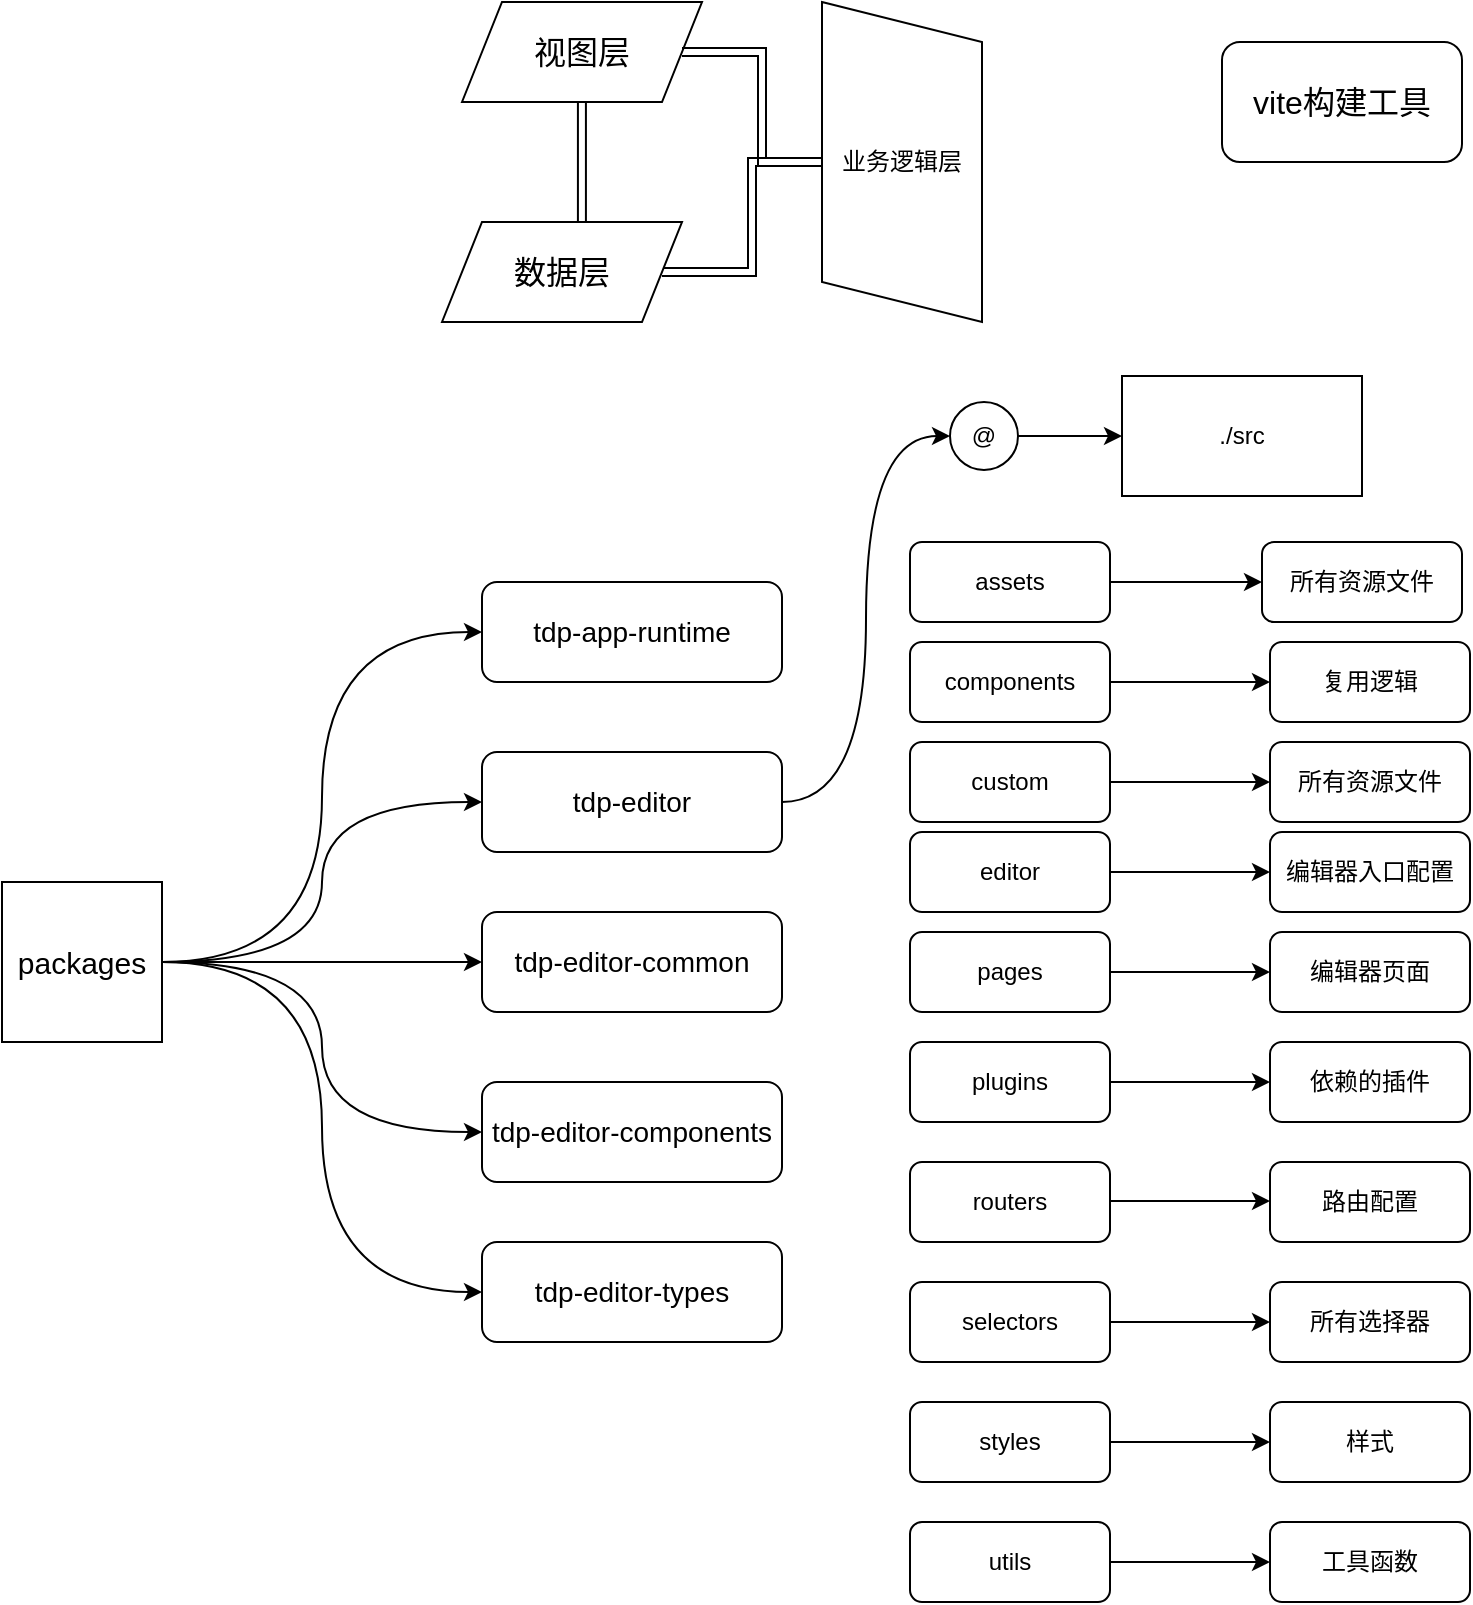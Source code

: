 <mxfile version="21.2.9" type="github">
  <diagram name="第 1 页" id="lFHdc6uZ4ziSXUPOyfG9">
    <mxGraphModel dx="1877" dy="581" grid="1" gridSize="10" guides="1" tooltips="1" connect="1" arrows="1" fold="1" page="1" pageScale="1" pageWidth="827" pageHeight="1169" math="0" shadow="0">
      <root>
        <mxCell id="0" />
        <mxCell id="1" parent="0" />
        <mxCell id="yslJbLVZ40MC1qH9O_Of-6" style="edgeStyle=orthogonalEdgeStyle;rounded=0;orthogonalLoop=1;jettySize=auto;html=1;entryX=0.583;entryY=0.044;entryDx=0;entryDy=0;entryPerimeter=0;shape=link;" parent="1" source="yslJbLVZ40MC1qH9O_Of-1" target="yslJbLVZ40MC1qH9O_Of-2" edge="1">
          <mxGeometry relative="1" as="geometry" />
        </mxCell>
        <mxCell id="yslJbLVZ40MC1qH9O_Of-1" value="&lt;font style=&quot;font-size: 16px;&quot;&gt;视图层&lt;/font&gt;" style="shape=parallelogram;perimeter=parallelogramPerimeter;whiteSpace=wrap;html=1;fixedSize=1;" parent="1" vertex="1">
          <mxGeometry x="170" y="80" width="120" height="50" as="geometry" />
        </mxCell>
        <mxCell id="yslJbLVZ40MC1qH9O_Of-8" style="edgeStyle=orthogonalEdgeStyle;rounded=0;orthogonalLoop=1;jettySize=auto;html=1;exitX=1;exitY=0.5;exitDx=0;exitDy=0;entryX=0.5;entryY=1;entryDx=0;entryDy=0;shape=link;" parent="1" source="yslJbLVZ40MC1qH9O_Of-2" target="yslJbLVZ40MC1qH9O_Of-3" edge="1">
          <mxGeometry relative="1" as="geometry" />
        </mxCell>
        <mxCell id="yslJbLVZ40MC1qH9O_Of-2" value="&lt;font style=&quot;font-size: 16px;&quot;&gt;数据层&lt;/font&gt;" style="shape=parallelogram;perimeter=parallelogramPerimeter;whiteSpace=wrap;html=1;fixedSize=1;" parent="1" vertex="1">
          <mxGeometry x="160" y="190" width="120" height="50" as="geometry" />
        </mxCell>
        <mxCell id="yslJbLVZ40MC1qH9O_Of-7" style="edgeStyle=orthogonalEdgeStyle;rounded=0;orthogonalLoop=1;jettySize=auto;html=1;entryX=1;entryY=0.5;entryDx=0;entryDy=0;shape=link;" parent="1" source="yslJbLVZ40MC1qH9O_Of-3" target="yslJbLVZ40MC1qH9O_Of-1" edge="1">
          <mxGeometry relative="1" as="geometry" />
        </mxCell>
        <mxCell id="yslJbLVZ40MC1qH9O_Of-3" value="业务逻辑层" style="shape=parallelogram;perimeter=parallelogramPerimeter;whiteSpace=wrap;html=1;fixedSize=1;direction=south;rotation=0;" parent="1" vertex="1">
          <mxGeometry x="350" y="80" width="80" height="160" as="geometry" />
        </mxCell>
        <mxCell id="yslJbLVZ40MC1qH9O_Of-16" style="edgeStyle=orthogonalEdgeStyle;rounded=0;orthogonalLoop=1;jettySize=auto;html=1;exitX=1;exitY=0.5;exitDx=0;exitDy=0;entryX=0;entryY=0.5;entryDx=0;entryDy=0;curved=1;" parent="1" source="yslJbLVZ40MC1qH9O_Of-9" target="yslJbLVZ40MC1qH9O_Of-10" edge="1">
          <mxGeometry relative="1" as="geometry" />
        </mxCell>
        <mxCell id="yslJbLVZ40MC1qH9O_Of-17" style="edgeStyle=orthogonalEdgeStyle;rounded=0;orthogonalLoop=1;jettySize=auto;html=1;exitX=1;exitY=0.5;exitDx=0;exitDy=0;entryX=0;entryY=0.5;entryDx=0;entryDy=0;curved=1;" parent="1" source="yslJbLVZ40MC1qH9O_Of-9" target="yslJbLVZ40MC1qH9O_Of-12" edge="1">
          <mxGeometry relative="1" as="geometry" />
        </mxCell>
        <mxCell id="yslJbLVZ40MC1qH9O_Of-18" style="edgeStyle=orthogonalEdgeStyle;rounded=0;orthogonalLoop=1;jettySize=auto;html=1;exitX=1;exitY=0.5;exitDx=0;exitDy=0;entryX=0;entryY=0.5;entryDx=0;entryDy=0;" parent="1" source="yslJbLVZ40MC1qH9O_Of-9" target="yslJbLVZ40MC1qH9O_Of-13" edge="1">
          <mxGeometry relative="1" as="geometry" />
        </mxCell>
        <mxCell id="yslJbLVZ40MC1qH9O_Of-19" style="edgeStyle=orthogonalEdgeStyle;rounded=0;orthogonalLoop=1;jettySize=auto;html=1;exitX=1;exitY=0.5;exitDx=0;exitDy=0;entryX=0;entryY=0.5;entryDx=0;entryDy=0;curved=1;" parent="1" source="yslJbLVZ40MC1qH9O_Of-9" target="yslJbLVZ40MC1qH9O_Of-14" edge="1">
          <mxGeometry relative="1" as="geometry" />
        </mxCell>
        <mxCell id="yslJbLVZ40MC1qH9O_Of-20" style="edgeStyle=orthogonalEdgeStyle;rounded=0;orthogonalLoop=1;jettySize=auto;html=1;exitX=1;exitY=0.5;exitDx=0;exitDy=0;entryX=0;entryY=0.5;entryDx=0;entryDy=0;curved=1;" parent="1" source="yslJbLVZ40MC1qH9O_Of-9" target="yslJbLVZ40MC1qH9O_Of-11" edge="1">
          <mxGeometry relative="1" as="geometry" />
        </mxCell>
        <mxCell id="yslJbLVZ40MC1qH9O_Of-9" value="&lt;font style=&quot;font-size: 15px;&quot;&gt;packages&lt;/font&gt;" style="whiteSpace=wrap;html=1;aspect=fixed;" parent="1" vertex="1">
          <mxGeometry x="-60" y="520" width="80" height="80" as="geometry" />
        </mxCell>
        <mxCell id="yslJbLVZ40MC1qH9O_Of-10" value="&lt;font style=&quot;font-size: 14px;&quot;&gt;tdp-app-runtime&lt;/font&gt;" style="rounded=1;whiteSpace=wrap;html=1;" parent="1" vertex="1">
          <mxGeometry x="180" y="370" width="150" height="50" as="geometry" />
        </mxCell>
        <mxCell id="yslJbLVZ40MC1qH9O_Of-11" value="&lt;font style=&quot;font-size: 14px;&quot;&gt;tdp-editor-types&lt;/font&gt;" style="rounded=1;whiteSpace=wrap;html=1;" parent="1" vertex="1">
          <mxGeometry x="180" y="700" width="150" height="50" as="geometry" />
        </mxCell>
        <mxCell id="ciKXF15jDBhxmE62Npnx-5" style="edgeStyle=orthogonalEdgeStyle;rounded=0;orthogonalLoop=1;jettySize=auto;html=1;exitX=1;exitY=0.5;exitDx=0;exitDy=0;entryX=0;entryY=0.5;entryDx=0;entryDy=0;curved=1;" edge="1" parent="1" source="yslJbLVZ40MC1qH9O_Of-12" target="ciKXF15jDBhxmE62Npnx-1">
          <mxGeometry relative="1" as="geometry" />
        </mxCell>
        <mxCell id="yslJbLVZ40MC1qH9O_Of-12" value="&lt;font style=&quot;font-size: 14px;&quot;&gt;tdp-editor&lt;/font&gt;" style="rounded=1;whiteSpace=wrap;html=1;" parent="1" vertex="1">
          <mxGeometry x="180" y="455" width="150" height="50" as="geometry" />
        </mxCell>
        <mxCell id="yslJbLVZ40MC1qH9O_Of-13" value="&lt;font style=&quot;font-size: 14px;&quot;&gt;tdp-editor-common&lt;/font&gt;" style="rounded=1;whiteSpace=wrap;html=1;" parent="1" vertex="1">
          <mxGeometry x="180" y="535" width="150" height="50" as="geometry" />
        </mxCell>
        <mxCell id="yslJbLVZ40MC1qH9O_Of-14" value="&lt;font style=&quot;font-size: 14px;&quot;&gt;tdp-editor-components&lt;/font&gt;" style="rounded=1;whiteSpace=wrap;html=1;" parent="1" vertex="1">
          <mxGeometry x="180" y="620" width="150" height="50" as="geometry" />
        </mxCell>
        <mxCell id="ciKXF15jDBhxmE62Npnx-3" value="" style="edgeStyle=orthogonalEdgeStyle;rounded=0;orthogonalLoop=1;jettySize=auto;html=1;" edge="1" parent="1" source="ciKXF15jDBhxmE62Npnx-1" target="ciKXF15jDBhxmE62Npnx-2">
          <mxGeometry relative="1" as="geometry" />
        </mxCell>
        <mxCell id="ciKXF15jDBhxmE62Npnx-1" value="@" style="ellipse;whiteSpace=wrap;html=1;aspect=fixed;" vertex="1" parent="1">
          <mxGeometry x="414" y="280" width="34" height="34" as="geometry" />
        </mxCell>
        <mxCell id="ciKXF15jDBhxmE62Npnx-2" value="./src" style="whiteSpace=wrap;html=1;" vertex="1" parent="1">
          <mxGeometry x="500" y="267" width="120" height="60" as="geometry" />
        </mxCell>
        <mxCell id="ciKXF15jDBhxmE62Npnx-7" value="&lt;font style=&quot;font-size: 16px;&quot;&gt;vite构建工具&lt;/font&gt;" style="rounded=1;whiteSpace=wrap;html=1;" vertex="1" parent="1">
          <mxGeometry x="550" y="100" width="120" height="60" as="geometry" />
        </mxCell>
        <mxCell id="ciKXF15jDBhxmE62Npnx-10" value="" style="edgeStyle=orthogonalEdgeStyle;rounded=0;orthogonalLoop=1;jettySize=auto;html=1;" edge="1" parent="1" source="ciKXF15jDBhxmE62Npnx-8" target="ciKXF15jDBhxmE62Npnx-9">
          <mxGeometry relative="1" as="geometry" />
        </mxCell>
        <mxCell id="ciKXF15jDBhxmE62Npnx-8" value="components" style="rounded=1;whiteSpace=wrap;html=1;" vertex="1" parent="1">
          <mxGeometry x="394" y="400" width="100" height="40" as="geometry" />
        </mxCell>
        <mxCell id="ciKXF15jDBhxmE62Npnx-9" value="复用逻辑" style="rounded=1;whiteSpace=wrap;html=1;" vertex="1" parent="1">
          <mxGeometry x="574" y="400" width="100" height="40" as="geometry" />
        </mxCell>
        <mxCell id="ciKXF15jDBhxmE62Npnx-11" value="" style="edgeStyle=orthogonalEdgeStyle;rounded=0;orthogonalLoop=1;jettySize=auto;html=1;" edge="1" parent="1" source="ciKXF15jDBhxmE62Npnx-12" target="ciKXF15jDBhxmE62Npnx-13">
          <mxGeometry relative="1" as="geometry" />
        </mxCell>
        <mxCell id="ciKXF15jDBhxmE62Npnx-12" value="assets" style="rounded=1;whiteSpace=wrap;html=1;" vertex="1" parent="1">
          <mxGeometry x="394" y="350" width="100" height="40" as="geometry" />
        </mxCell>
        <mxCell id="ciKXF15jDBhxmE62Npnx-13" value="所有资源文件" style="rounded=1;whiteSpace=wrap;html=1;" vertex="1" parent="1">
          <mxGeometry x="570" y="350" width="100" height="40" as="geometry" />
        </mxCell>
        <mxCell id="ciKXF15jDBhxmE62Npnx-14" value="" style="edgeStyle=orthogonalEdgeStyle;rounded=0;orthogonalLoop=1;jettySize=auto;html=1;" edge="1" parent="1" source="ciKXF15jDBhxmE62Npnx-15" target="ciKXF15jDBhxmE62Npnx-16">
          <mxGeometry relative="1" as="geometry" />
        </mxCell>
        <mxCell id="ciKXF15jDBhxmE62Npnx-15" value="custom" style="rounded=1;whiteSpace=wrap;html=1;" vertex="1" parent="1">
          <mxGeometry x="394" y="450" width="100" height="40" as="geometry" />
        </mxCell>
        <mxCell id="ciKXF15jDBhxmE62Npnx-16" value="所有资源文件" style="rounded=1;whiteSpace=wrap;html=1;" vertex="1" parent="1">
          <mxGeometry x="574" y="450" width="100" height="40" as="geometry" />
        </mxCell>
        <mxCell id="ciKXF15jDBhxmE62Npnx-17" value="" style="edgeStyle=orthogonalEdgeStyle;rounded=0;orthogonalLoop=1;jettySize=auto;html=1;" edge="1" parent="1" source="ciKXF15jDBhxmE62Npnx-18" target="ciKXF15jDBhxmE62Npnx-19">
          <mxGeometry relative="1" as="geometry" />
        </mxCell>
        <mxCell id="ciKXF15jDBhxmE62Npnx-18" value="editor" style="rounded=1;whiteSpace=wrap;html=1;" vertex="1" parent="1">
          <mxGeometry x="394" y="495" width="100" height="40" as="geometry" />
        </mxCell>
        <mxCell id="ciKXF15jDBhxmE62Npnx-19" value="编辑器入口配置" style="rounded=1;whiteSpace=wrap;html=1;" vertex="1" parent="1">
          <mxGeometry x="574" y="495" width="100" height="40" as="geometry" />
        </mxCell>
        <mxCell id="ciKXF15jDBhxmE62Npnx-20" value="" style="edgeStyle=orthogonalEdgeStyle;rounded=0;orthogonalLoop=1;jettySize=auto;html=1;" edge="1" parent="1" source="ciKXF15jDBhxmE62Npnx-21" target="ciKXF15jDBhxmE62Npnx-22">
          <mxGeometry relative="1" as="geometry" />
        </mxCell>
        <mxCell id="ciKXF15jDBhxmE62Npnx-21" value="pages" style="rounded=1;whiteSpace=wrap;html=1;" vertex="1" parent="1">
          <mxGeometry x="394" y="545" width="100" height="40" as="geometry" />
        </mxCell>
        <mxCell id="ciKXF15jDBhxmE62Npnx-22" value="编辑器页面" style="rounded=1;whiteSpace=wrap;html=1;" vertex="1" parent="1">
          <mxGeometry x="574" y="545" width="100" height="40" as="geometry" />
        </mxCell>
        <mxCell id="ciKXF15jDBhxmE62Npnx-23" value="" style="edgeStyle=orthogonalEdgeStyle;rounded=0;orthogonalLoop=1;jettySize=auto;html=1;" edge="1" parent="1">
          <mxGeometry relative="1" as="geometry">
            <mxPoint x="494" y="620" as="sourcePoint" />
            <mxPoint x="574" y="620" as="targetPoint" />
          </mxGeometry>
        </mxCell>
        <mxCell id="ciKXF15jDBhxmE62Npnx-24" value="plugins" style="rounded=1;whiteSpace=wrap;html=1;" vertex="1" parent="1">
          <mxGeometry x="394" y="600" width="100" height="40" as="geometry" />
        </mxCell>
        <mxCell id="ciKXF15jDBhxmE62Npnx-25" value="依赖的插件" style="rounded=1;whiteSpace=wrap;html=1;" vertex="1" parent="1">
          <mxGeometry x="574" y="600" width="100" height="40" as="geometry" />
        </mxCell>
        <mxCell id="ciKXF15jDBhxmE62Npnx-26" value="" style="edgeStyle=orthogonalEdgeStyle;rounded=0;orthogonalLoop=1;jettySize=auto;html=1;" edge="1" parent="1">
          <mxGeometry relative="1" as="geometry">
            <mxPoint x="494" y="679.5" as="sourcePoint" />
            <mxPoint x="574" y="679.5" as="targetPoint" />
          </mxGeometry>
        </mxCell>
        <mxCell id="ciKXF15jDBhxmE62Npnx-27" value="routers" style="rounded=1;whiteSpace=wrap;html=1;" vertex="1" parent="1">
          <mxGeometry x="394" y="660" width="100" height="40" as="geometry" />
        </mxCell>
        <mxCell id="ciKXF15jDBhxmE62Npnx-28" value="路由配置" style="rounded=1;whiteSpace=wrap;html=1;" vertex="1" parent="1">
          <mxGeometry x="574" y="660" width="100" height="40" as="geometry" />
        </mxCell>
        <mxCell id="ciKXF15jDBhxmE62Npnx-29" value="" style="edgeStyle=orthogonalEdgeStyle;rounded=0;orthogonalLoop=1;jettySize=auto;html=1;" edge="1" parent="1" source="ciKXF15jDBhxmE62Npnx-30" target="ciKXF15jDBhxmE62Npnx-31">
          <mxGeometry relative="1" as="geometry" />
        </mxCell>
        <mxCell id="ciKXF15jDBhxmE62Npnx-30" value="selectors" style="rounded=1;whiteSpace=wrap;html=1;" vertex="1" parent="1">
          <mxGeometry x="394" y="720" width="100" height="40" as="geometry" />
        </mxCell>
        <mxCell id="ciKXF15jDBhxmE62Npnx-31" value="所有选择器" style="rounded=1;whiteSpace=wrap;html=1;" vertex="1" parent="1">
          <mxGeometry x="574" y="720" width="100" height="40" as="geometry" />
        </mxCell>
        <mxCell id="ciKXF15jDBhxmE62Npnx-32" value="" style="edgeStyle=orthogonalEdgeStyle;rounded=0;orthogonalLoop=1;jettySize=auto;html=1;" edge="1" parent="1" source="ciKXF15jDBhxmE62Npnx-33" target="ciKXF15jDBhxmE62Npnx-34">
          <mxGeometry relative="1" as="geometry" />
        </mxCell>
        <mxCell id="ciKXF15jDBhxmE62Npnx-33" value="styles" style="rounded=1;whiteSpace=wrap;html=1;" vertex="1" parent="1">
          <mxGeometry x="394" y="780" width="100" height="40" as="geometry" />
        </mxCell>
        <mxCell id="ciKXF15jDBhxmE62Npnx-34" value="样式" style="rounded=1;whiteSpace=wrap;html=1;" vertex="1" parent="1">
          <mxGeometry x="574" y="780" width="100" height="40" as="geometry" />
        </mxCell>
        <mxCell id="ciKXF15jDBhxmE62Npnx-35" value="" style="edgeStyle=orthogonalEdgeStyle;rounded=0;orthogonalLoop=1;jettySize=auto;html=1;" edge="1" parent="1" source="ciKXF15jDBhxmE62Npnx-36" target="ciKXF15jDBhxmE62Npnx-37">
          <mxGeometry relative="1" as="geometry" />
        </mxCell>
        <mxCell id="ciKXF15jDBhxmE62Npnx-36" value="utils" style="rounded=1;whiteSpace=wrap;html=1;" vertex="1" parent="1">
          <mxGeometry x="394" y="840" width="100" height="40" as="geometry" />
        </mxCell>
        <mxCell id="ciKXF15jDBhxmE62Npnx-37" value="工具函数" style="rounded=1;whiteSpace=wrap;html=1;" vertex="1" parent="1">
          <mxGeometry x="574" y="840" width="100" height="40" as="geometry" />
        </mxCell>
      </root>
    </mxGraphModel>
  </diagram>
</mxfile>
